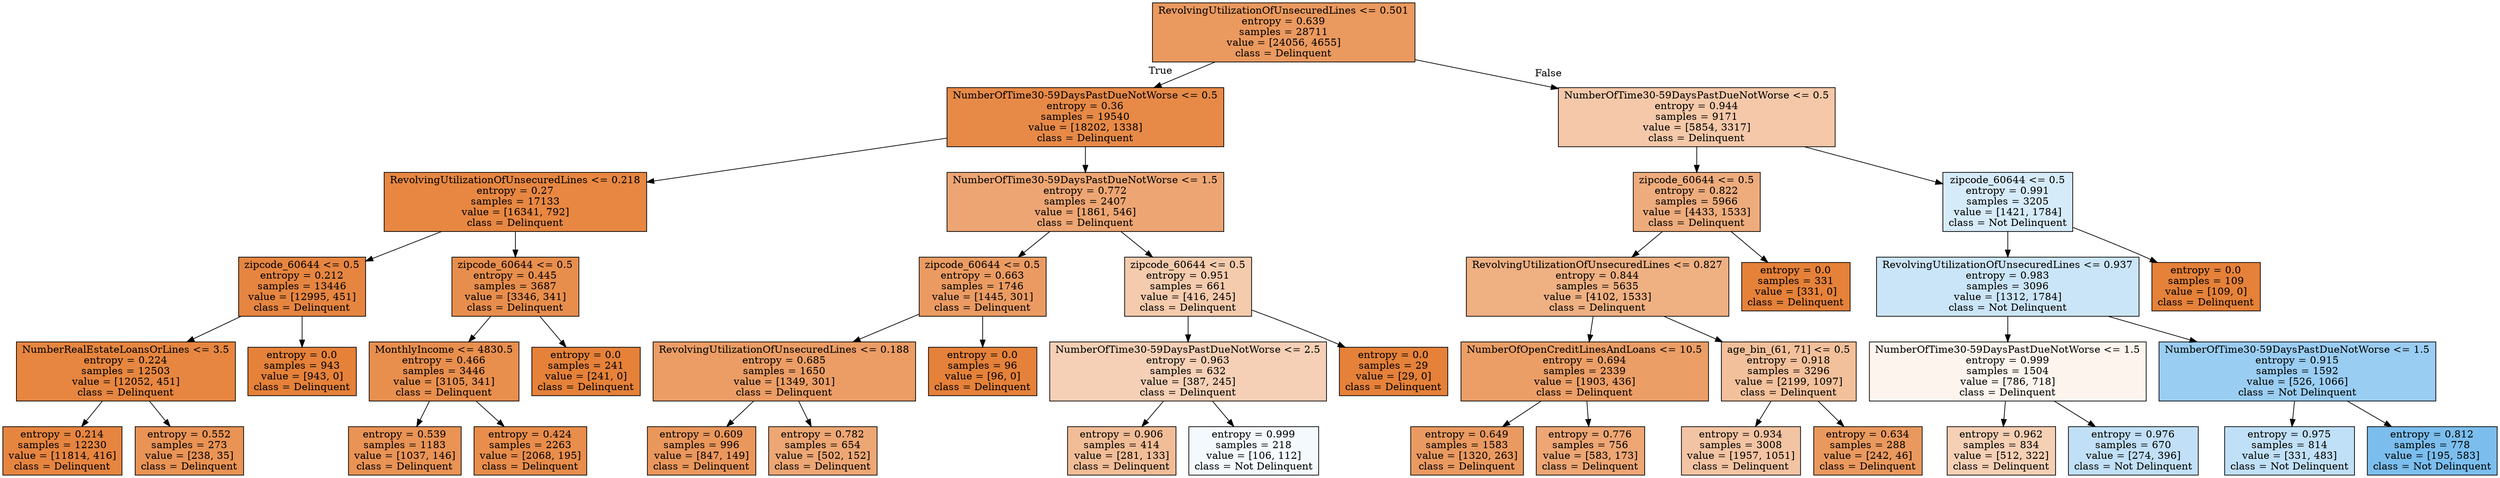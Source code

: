 digraph Tree {
node [shape=box, style="filled", color="black"] ;
0 [label="RevolvingUtilizationOfUnsecuredLines <= 0.501\nentropy = 0.639\nsamples = 28711\nvalue = [24056, 4655]\nclass = Delinquent", fillcolor="#e58139ce"] ;
1 [label="NumberOfTime30-59DaysPastDueNotWorse <= 0.5\nentropy = 0.36\nsamples = 19540\nvalue = [18202, 1338]\nclass = Delinquent", fillcolor="#e58139ec"] ;
0 -> 1 [labeldistance=2.5, labelangle=45, headlabel="True"] ;
2 [label="RevolvingUtilizationOfUnsecuredLines <= 0.218\nentropy = 0.27\nsamples = 17133\nvalue = [16341, 792]\nclass = Delinquent", fillcolor="#e58139f3"] ;
1 -> 2 ;
3 [label="zipcode_60644 <= 0.5\nentropy = 0.212\nsamples = 13446\nvalue = [12995, 451]\nclass = Delinquent", fillcolor="#e58139f6"] ;
2 -> 3 ;
4 [label="NumberRealEstateLoansOrLines <= 3.5\nentropy = 0.224\nsamples = 12503\nvalue = [12052, 451]\nclass = Delinquent", fillcolor="#e58139f5"] ;
3 -> 4 ;
5 [label="entropy = 0.214\nsamples = 12230\nvalue = [11814, 416]\nclass = Delinquent", fillcolor="#e58139f6"] ;
4 -> 5 ;
6 [label="entropy = 0.552\nsamples = 273\nvalue = [238, 35]\nclass = Delinquent", fillcolor="#e58139da"] ;
4 -> 6 ;
7 [label="entropy = 0.0\nsamples = 943\nvalue = [943, 0]\nclass = Delinquent", fillcolor="#e58139ff"] ;
3 -> 7 ;
8 [label="zipcode_60644 <= 0.5\nentropy = 0.445\nsamples = 3687\nvalue = [3346, 341]\nclass = Delinquent", fillcolor="#e58139e5"] ;
2 -> 8 ;
9 [label="MonthlyIncome <= 4830.5\nentropy = 0.466\nsamples = 3446\nvalue = [3105, 341]\nclass = Delinquent", fillcolor="#e58139e3"] ;
8 -> 9 ;
10 [label="entropy = 0.539\nsamples = 1183\nvalue = [1037, 146]\nclass = Delinquent", fillcolor="#e58139db"] ;
9 -> 10 ;
11 [label="entropy = 0.424\nsamples = 2263\nvalue = [2068, 195]\nclass = Delinquent", fillcolor="#e58139e7"] ;
9 -> 11 ;
12 [label="entropy = 0.0\nsamples = 241\nvalue = [241, 0]\nclass = Delinquent", fillcolor="#e58139ff"] ;
8 -> 12 ;
13 [label="NumberOfTime30-59DaysPastDueNotWorse <= 1.5\nentropy = 0.772\nsamples = 2407\nvalue = [1861, 546]\nclass = Delinquent", fillcolor="#e58139b4"] ;
1 -> 13 ;
14 [label="zipcode_60644 <= 0.5\nentropy = 0.663\nsamples = 1746\nvalue = [1445, 301]\nclass = Delinquent", fillcolor="#e58139ca"] ;
13 -> 14 ;
15 [label="RevolvingUtilizationOfUnsecuredLines <= 0.188\nentropy = 0.685\nsamples = 1650\nvalue = [1349, 301]\nclass = Delinquent", fillcolor="#e58139c6"] ;
14 -> 15 ;
16 [label="entropy = 0.609\nsamples = 996\nvalue = [847, 149]\nclass = Delinquent", fillcolor="#e58139d2"] ;
15 -> 16 ;
17 [label="entropy = 0.782\nsamples = 654\nvalue = [502, 152]\nclass = Delinquent", fillcolor="#e58139b2"] ;
15 -> 17 ;
18 [label="entropy = 0.0\nsamples = 96\nvalue = [96, 0]\nclass = Delinquent", fillcolor="#e58139ff"] ;
14 -> 18 ;
19 [label="zipcode_60644 <= 0.5\nentropy = 0.951\nsamples = 661\nvalue = [416, 245]\nclass = Delinquent", fillcolor="#e5813969"] ;
13 -> 19 ;
20 [label="NumberOfTime30-59DaysPastDueNotWorse <= 2.5\nentropy = 0.963\nsamples = 632\nvalue = [387, 245]\nclass = Delinquent", fillcolor="#e581395e"] ;
19 -> 20 ;
21 [label="entropy = 0.906\nsamples = 414\nvalue = [281, 133]\nclass = Delinquent", fillcolor="#e5813986"] ;
20 -> 21 ;
22 [label="entropy = 0.999\nsamples = 218\nvalue = [106, 112]\nclass = Not Delinquent", fillcolor="#399de50e"] ;
20 -> 22 ;
23 [label="entropy = 0.0\nsamples = 29\nvalue = [29, 0]\nclass = Delinquent", fillcolor="#e58139ff"] ;
19 -> 23 ;
24 [label="NumberOfTime30-59DaysPastDueNotWorse <= 0.5\nentropy = 0.944\nsamples = 9171\nvalue = [5854, 3317]\nclass = Delinquent", fillcolor="#e581396f"] ;
0 -> 24 [labeldistance=2.5, labelangle=-45, headlabel="False"] ;
25 [label="zipcode_60644 <= 0.5\nentropy = 0.822\nsamples = 5966\nvalue = [4433, 1533]\nclass = Delinquent", fillcolor="#e58139a7"] ;
24 -> 25 ;
26 [label="RevolvingUtilizationOfUnsecuredLines <= 0.827\nentropy = 0.844\nsamples = 5635\nvalue = [4102, 1533]\nclass = Delinquent", fillcolor="#e58139a0"] ;
25 -> 26 ;
27 [label="NumberOfOpenCreditLinesAndLoans <= 10.5\nentropy = 0.694\nsamples = 2339\nvalue = [1903, 436]\nclass = Delinquent", fillcolor="#e58139c5"] ;
26 -> 27 ;
28 [label="entropy = 0.649\nsamples = 1583\nvalue = [1320, 263]\nclass = Delinquent", fillcolor="#e58139cc"] ;
27 -> 28 ;
29 [label="entropy = 0.776\nsamples = 756\nvalue = [583, 173]\nclass = Delinquent", fillcolor="#e58139b3"] ;
27 -> 29 ;
30 [label="age_bin_(61, 71] <= 0.5\nentropy = 0.918\nsamples = 3296\nvalue = [2199, 1097]\nclass = Delinquent", fillcolor="#e5813980"] ;
26 -> 30 ;
31 [label="entropy = 0.934\nsamples = 3008\nvalue = [1957, 1051]\nclass = Delinquent", fillcolor="#e5813976"] ;
30 -> 31 ;
32 [label="entropy = 0.634\nsamples = 288\nvalue = [242, 46]\nclass = Delinquent", fillcolor="#e58139cf"] ;
30 -> 32 ;
33 [label="entropy = 0.0\nsamples = 331\nvalue = [331, 0]\nclass = Delinquent", fillcolor="#e58139ff"] ;
25 -> 33 ;
34 [label="zipcode_60644 <= 0.5\nentropy = 0.991\nsamples = 3205\nvalue = [1421, 1784]\nclass = Not Delinquent", fillcolor="#399de534"] ;
24 -> 34 ;
35 [label="RevolvingUtilizationOfUnsecuredLines <= 0.937\nentropy = 0.983\nsamples = 3096\nvalue = [1312, 1784]\nclass = Not Delinquent", fillcolor="#399de543"] ;
34 -> 35 ;
36 [label="NumberOfTime30-59DaysPastDueNotWorse <= 1.5\nentropy = 0.999\nsamples = 1504\nvalue = [786, 718]\nclass = Delinquent", fillcolor="#e5813916"] ;
35 -> 36 ;
37 [label="entropy = 0.962\nsamples = 834\nvalue = [512, 322]\nclass = Delinquent", fillcolor="#e581395f"] ;
36 -> 37 ;
38 [label="entropy = 0.976\nsamples = 670\nvalue = [274, 396]\nclass = Not Delinquent", fillcolor="#399de54f"] ;
36 -> 38 ;
39 [label="NumberOfTime30-59DaysPastDueNotWorse <= 1.5\nentropy = 0.915\nsamples = 1592\nvalue = [526, 1066]\nclass = Not Delinquent", fillcolor="#399de581"] ;
35 -> 39 ;
40 [label="entropy = 0.975\nsamples = 814\nvalue = [331, 483]\nclass = Not Delinquent", fillcolor="#399de550"] ;
39 -> 40 ;
41 [label="entropy = 0.812\nsamples = 778\nvalue = [195, 583]\nclass = Not Delinquent", fillcolor="#399de5aa"] ;
39 -> 41 ;
42 [label="entropy = 0.0\nsamples = 109\nvalue = [109, 0]\nclass = Delinquent", fillcolor="#e58139ff"] ;
34 -> 42 ;
}